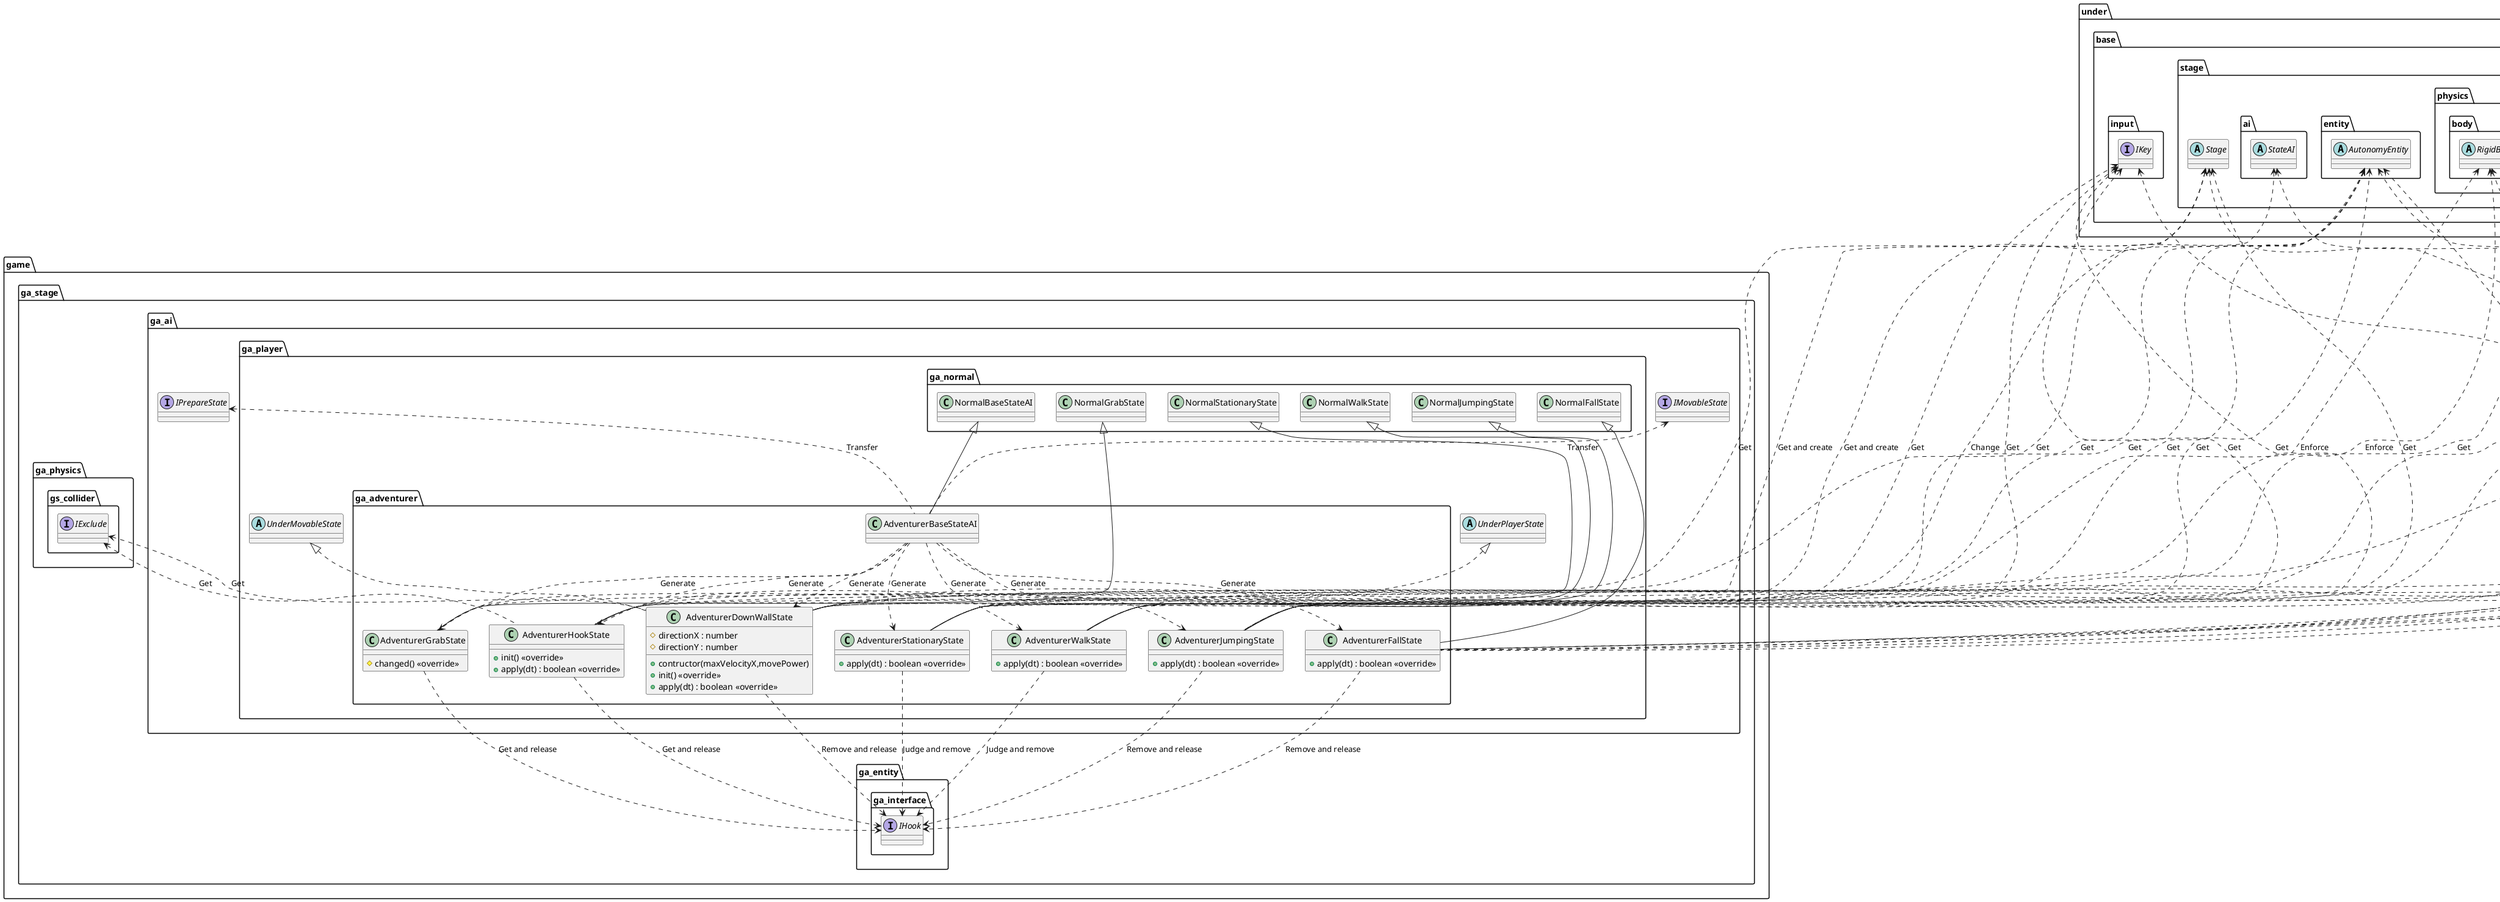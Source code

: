 @startuml AIAdventurer
package game {
    package ga_stage {
        package ga_ai {
            package ga_player {
                package ga_adventurer {
                    class AdventurerBaseStateAI
                    class AdventurerStationaryState {
                        +apply(dt) : boolean <<override>>
                    }
                    class AdventurerWalkState {
                        +apply(dt) : boolean <<override>>
                    }
                    class AdventurerJumpingState {
                        +apply(dt) : boolean <<override>>
                    }
                    class AdventurerFallState {
                        +apply(dt) : boolean <<override>>
                    }
                    class AdventurerGrabState {
                        #changed() <<override>>
                    }
                    class AdventurerHookState {
                        +init() <<override>>
                        +apply(dt) : boolean <<override>>
                    }
                    class AdventurerDownWallState {
                        +contructor(maxVelocityX,movePower)
                        #directionX : number
                        #directionY : number
                        +init() <<override>>
                        +apply(dt) : boolean <<override>>
                    }
                }
            }
        }
    }
}

package under {
    package base {
        package input {
            interface IKey
        }
        package stage {
            abstract Stage
            package ai {
                abstract StateAI
            }
            package entity {
                abstract AutonomyEntity
            }
            package physics {
                package body {
                    abstract RigidBody
                }
                package collider {
                    abstract Collider
                    abstract CollisionData
                }
            }
        }
    }
    package extend {
        package ex_stage {
            package ex_entity {
                package ex_happen {
                    abstract PossessedObject
                }
            }
        }
    }
}

package game {
    package ga_stage {
        package ga_ai {
            interface IMovableState
            interface IPrepareState
            package ga_player {
                abstract UnderPlayerState
                abstract UnderMovableState
                package ga_normal {
                    class NormalBaseStateAI
                    class NormalStationaryState
                    class NormalWalkState
                    class NormalJumpingState
                    class NormalFallState
                    class NormalGrabState
                }
            }
        }
        package ga_entity {
            package ga_interface {
                interface IHook
            }
        }
        package ga_physics {
            package gs_collider {
                interface IExclude
            }
        }
    }
}

IMovableState <.. AdventurerBaseStateAI : Transfer
IPrepareState <.. AdventurerBaseStateAI : Transfer

AdventurerBaseStateAI ..> AdventurerStationaryState : Generate
AdventurerBaseStateAI ..> AdventurerWalkState : Generate
AdventurerBaseStateAI ..> AdventurerGrabState : Generate
AdventurerBaseStateAI ..> AdventurerJumpingState : Generate
AdventurerBaseStateAI ..> AdventurerFallState : Generate
AdventurerBaseStateAI ..> AdventurerHookState : Generate
AdventurerBaseStateAI ..> AdventurerDownWallState : Generate

AutonomyEntity <.... AdventurerStationaryState : Get
IKey <.... AdventurerStationaryState : Get
Collider <.... AdventurerStationaryState : Get
CollisionData <.... AdventurerStationaryState : Get
AdventurerStationaryState ..> IHook : Judge and remove

AutonomyEntity <.... AdventurerWalkState : Get
IKey <.... AdventurerWalkState : Get
Collider <.... AdventurerWalkState : Get
CollisionData <.... AdventurerWalkState : Get
AdventurerWalkState ..> IHook : Judge and remove

AutonomyEntity <.... AdventurerJumpingState : Get
IKey <.... AdventurerJumpingState : Get
Collider <.... AdventurerJumpingState : Get
CollisionData <.... AdventurerJumpingState : Get
Stage <.... AdventurerJumpingState : Get
AdventurerJumpingState ..> IHook : Remove and release

AutonomyEntity <.... AdventurerFallState : Get
StateAI <.... AdventurerFallState : Change
RigidBody <.... AdventurerFallState : Enforce
IKey <.... AdventurerFallState : Get
Collider <.... AdventurerFallState : Get
CollisionData <.... AdventurerFallState : Get
Stage <.... AdventurerFallState : Get
AdventurerFallState ..> IHook : Remove and release

AutonomyEntity <.... AdventurerGrabState : Get
Stage <.... AdventurerGrabState : Get
AdventurerGrabState ..> IHook : Get and release

AutonomyEntity <...... AdventurerHookState : Get
Stage <.... AdventurerHookState : Get and create
PossessedObject <.... AdventurerHookState : Set
RigidBody <.... AdventurerHookState : Enforce
AdventurerHookState ..> IHook : Get and release
IExclude <.. AdventurerHookState : Get

AutonomyEntity <.... AdventurerDownWallState : Get
StateAI <.... AdventurerDownWallState : Change
RigidBody <.... AdventurerDownWallState : Enforce
IKey <.... AdventurerDownWallState : Get
Collider <.... AdventurerDownWallState : Get
CollisionData <.... AdventurerDownWallState : Get
Stage <.... AdventurerDownWallState : Get and create
AdventurerDownWallState ..> IHook : Remove and release
IExclude <.. AdventurerDownWallState : Get

NormalBaseStateAI <|-- AdventurerBaseStateAI

NormalStationaryState <|-- AdventurerStationaryState
NormalWalkState <|-- AdventurerWalkState
NormalJumpingState <|-- AdventurerJumpingState
NormalFallState <|-- AdventurerFallState
NormalGrabState <|-- AdventurerGrabState
UnderPlayerState <|.. AdventurerHookState
UnderMovableState <|.. AdventurerDownWallState

@enduml
